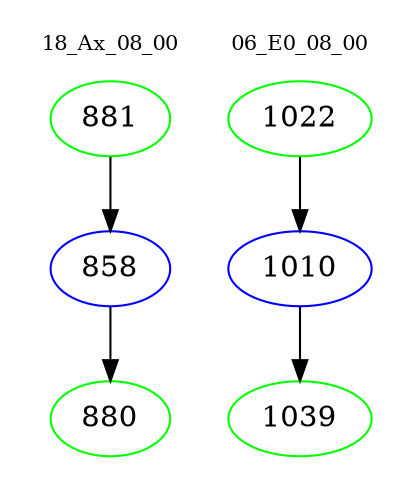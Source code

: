 digraph{
subgraph cluster_0 {
color = white
label = "18_Ax_08_00";
fontsize=10;
T0_881 [label="881", color="green"]
T0_881 -> T0_858 [color="black"]
T0_858 [label="858", color="blue"]
T0_858 -> T0_880 [color="black"]
T0_880 [label="880", color="green"]
}
subgraph cluster_1 {
color = white
label = "06_E0_08_00";
fontsize=10;
T1_1022 [label="1022", color="green"]
T1_1022 -> T1_1010 [color="black"]
T1_1010 [label="1010", color="blue"]
T1_1010 -> T1_1039 [color="black"]
T1_1039 [label="1039", color="green"]
}
}
